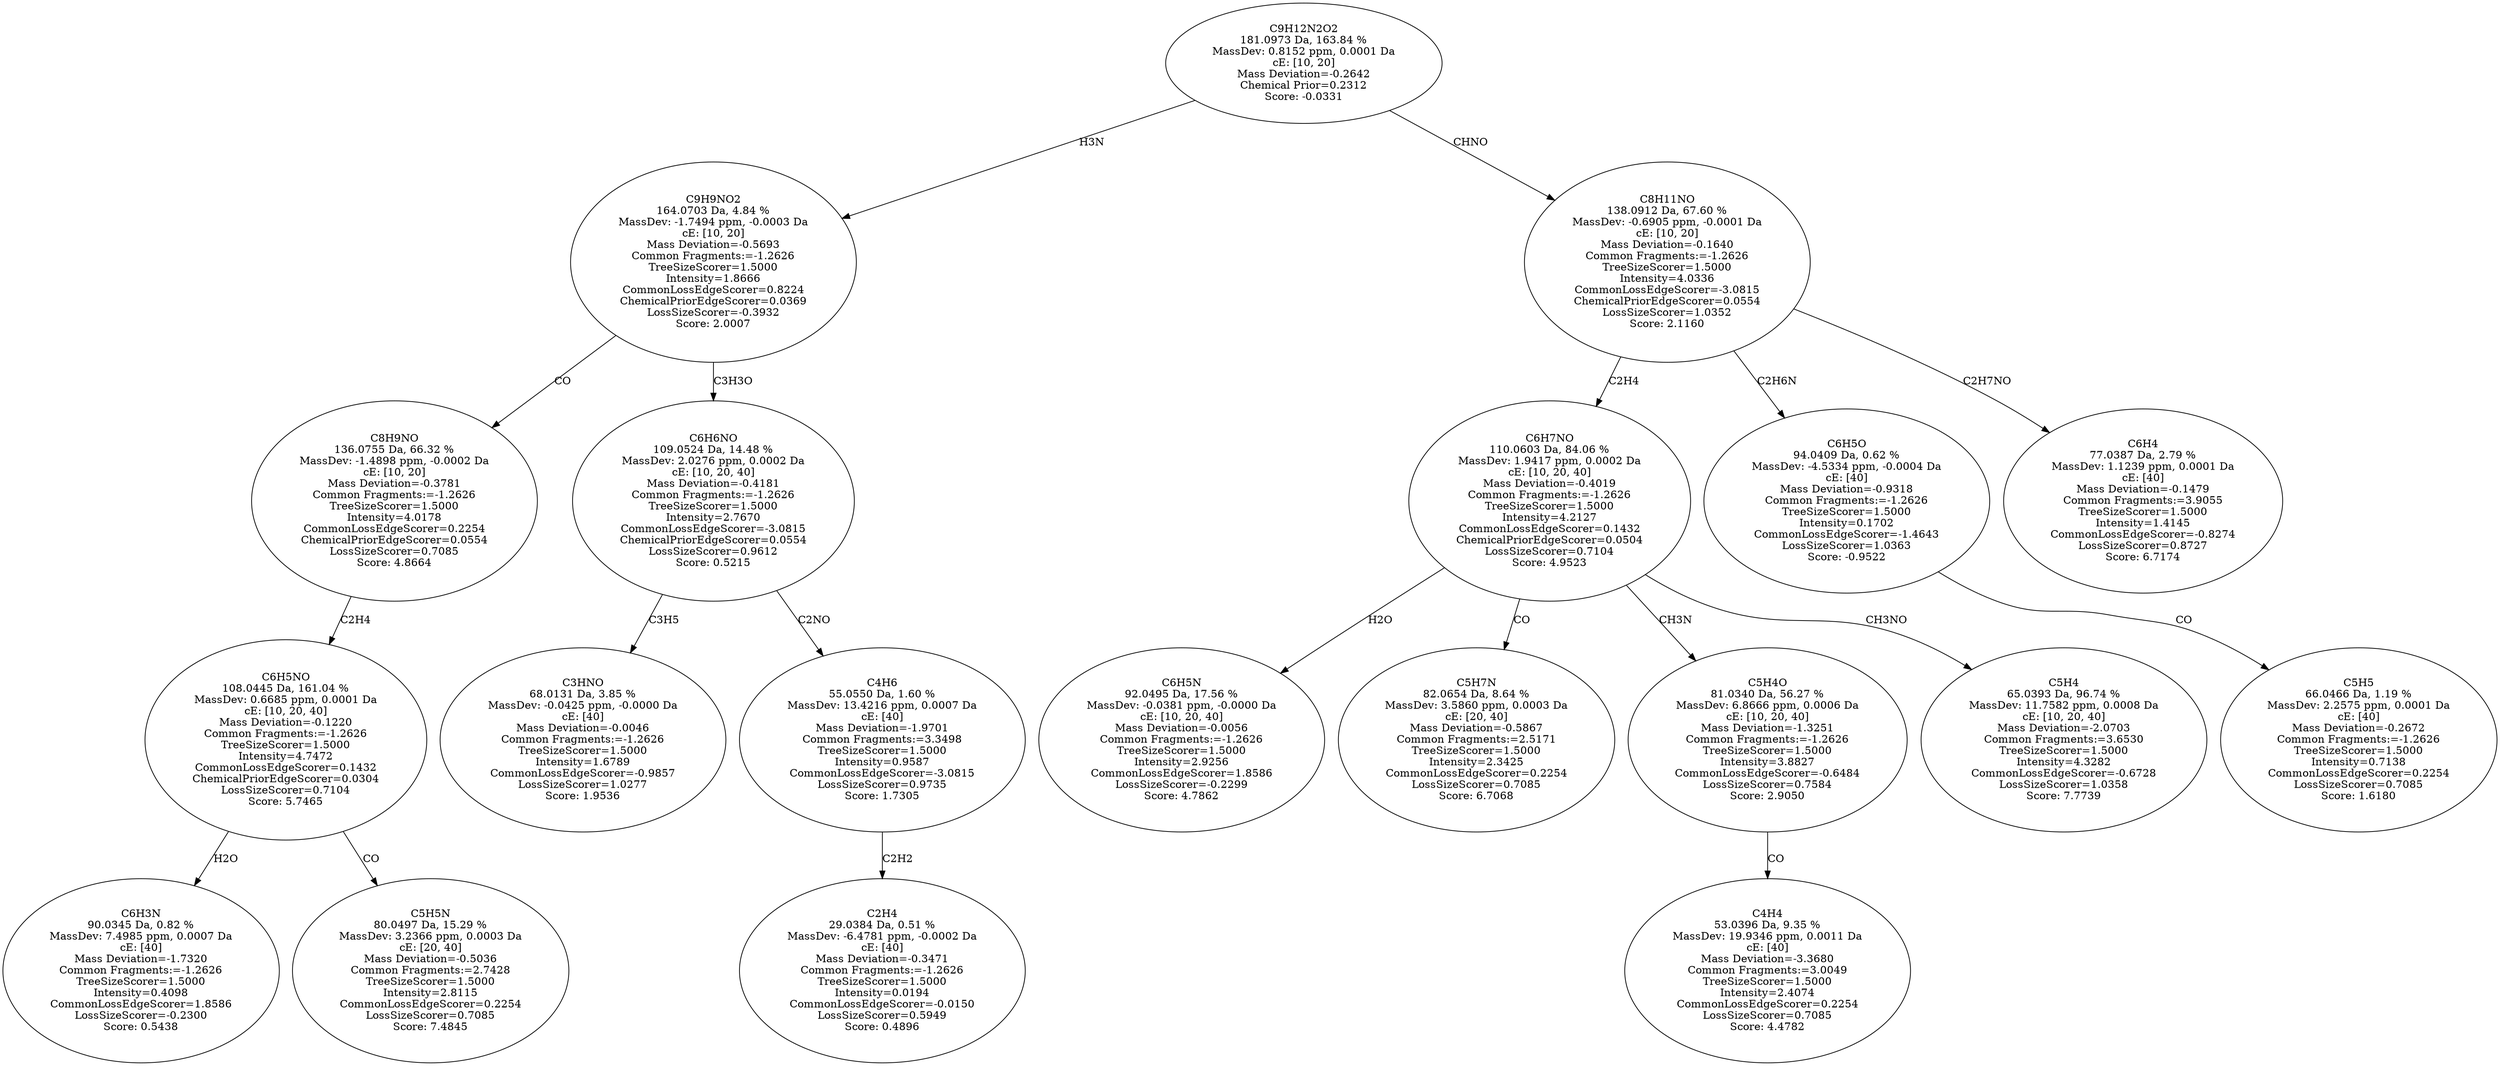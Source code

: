 strict digraph {
v1 [label="C6H3N\n90.0345 Da, 0.82 %\nMassDev: 7.4985 ppm, 0.0007 Da\ncE: [40]\nMass Deviation=-1.7320\nCommon Fragments:=-1.2626\nTreeSizeScorer=1.5000\nIntensity=0.4098\nCommonLossEdgeScorer=1.8586\nLossSizeScorer=-0.2300\nScore: 0.5438"];
v2 [label="C5H5N\n80.0497 Da, 15.29 %\nMassDev: 3.2366 ppm, 0.0003 Da\ncE: [20, 40]\nMass Deviation=-0.5036\nCommon Fragments:=2.7428\nTreeSizeScorer=1.5000\nIntensity=2.8115\nCommonLossEdgeScorer=0.2254\nLossSizeScorer=0.7085\nScore: 7.4845"];
v3 [label="C6H5NO\n108.0445 Da, 161.04 %\nMassDev: 0.6685 ppm, 0.0001 Da\ncE: [10, 20, 40]\nMass Deviation=-0.1220\nCommon Fragments:=-1.2626\nTreeSizeScorer=1.5000\nIntensity=4.7472\nCommonLossEdgeScorer=0.1432\nChemicalPriorEdgeScorer=0.0304\nLossSizeScorer=0.7104\nScore: 5.7465"];
v4 [label="C8H9NO\n136.0755 Da, 66.32 %\nMassDev: -1.4898 ppm, -0.0002 Da\ncE: [10, 20]\nMass Deviation=-0.3781\nCommon Fragments:=-1.2626\nTreeSizeScorer=1.5000\nIntensity=4.0178\nCommonLossEdgeScorer=0.2254\nChemicalPriorEdgeScorer=0.0554\nLossSizeScorer=0.7085\nScore: 4.8664"];
v5 [label="C3HNO\n68.0131 Da, 3.85 %\nMassDev: -0.0425 ppm, -0.0000 Da\ncE: [40]\nMass Deviation=-0.0046\nCommon Fragments:=-1.2626\nTreeSizeScorer=1.5000\nIntensity=1.6789\nCommonLossEdgeScorer=-0.9857\nLossSizeScorer=1.0277\nScore: 1.9536"];
v6 [label="C2H4\n29.0384 Da, 0.51 %\nMassDev: -6.4781 ppm, -0.0002 Da\ncE: [40]\nMass Deviation=-0.3471\nCommon Fragments:=-1.2626\nTreeSizeScorer=1.5000\nIntensity=0.0194\nCommonLossEdgeScorer=-0.0150\nLossSizeScorer=0.5949\nScore: 0.4896"];
v7 [label="C4H6\n55.0550 Da, 1.60 %\nMassDev: 13.4216 ppm, 0.0007 Da\ncE: [40]\nMass Deviation=-1.9701\nCommon Fragments:=3.3498\nTreeSizeScorer=1.5000\nIntensity=0.9587\nCommonLossEdgeScorer=-3.0815\nLossSizeScorer=0.9735\nScore: 1.7305"];
v8 [label="C6H6NO\n109.0524 Da, 14.48 %\nMassDev: 2.0276 ppm, 0.0002 Da\ncE: [10, 20, 40]\nMass Deviation=-0.4181\nCommon Fragments:=-1.2626\nTreeSizeScorer=1.5000\nIntensity=2.7670\nCommonLossEdgeScorer=-3.0815\nChemicalPriorEdgeScorer=0.0554\nLossSizeScorer=0.9612\nScore: 0.5215"];
v9 [label="C9H9NO2\n164.0703 Da, 4.84 %\nMassDev: -1.7494 ppm, -0.0003 Da\ncE: [10, 20]\nMass Deviation=-0.5693\nCommon Fragments:=-1.2626\nTreeSizeScorer=1.5000\nIntensity=1.8666\nCommonLossEdgeScorer=0.8224\nChemicalPriorEdgeScorer=0.0369\nLossSizeScorer=-0.3932\nScore: 2.0007"];
v10 [label="C6H5N\n92.0495 Da, 17.56 %\nMassDev: -0.0381 ppm, -0.0000 Da\ncE: [10, 20, 40]\nMass Deviation=-0.0056\nCommon Fragments:=-1.2626\nTreeSizeScorer=1.5000\nIntensity=2.9256\nCommonLossEdgeScorer=1.8586\nLossSizeScorer=-0.2299\nScore: 4.7862"];
v11 [label="C5H7N\n82.0654 Da, 8.64 %\nMassDev: 3.5860 ppm, 0.0003 Da\ncE: [20, 40]\nMass Deviation=-0.5867\nCommon Fragments:=2.5171\nTreeSizeScorer=1.5000\nIntensity=2.3425\nCommonLossEdgeScorer=0.2254\nLossSizeScorer=0.7085\nScore: 6.7068"];
v12 [label="C4H4\n53.0396 Da, 9.35 %\nMassDev: 19.9346 ppm, 0.0011 Da\ncE: [40]\nMass Deviation=-3.3680\nCommon Fragments:=3.0049\nTreeSizeScorer=1.5000\nIntensity=2.4074\nCommonLossEdgeScorer=0.2254\nLossSizeScorer=0.7085\nScore: 4.4782"];
v13 [label="C5H4O\n81.0340 Da, 56.27 %\nMassDev: 6.8666 ppm, 0.0006 Da\ncE: [10, 20, 40]\nMass Deviation=-1.3251\nCommon Fragments:=-1.2626\nTreeSizeScorer=1.5000\nIntensity=3.8827\nCommonLossEdgeScorer=-0.6484\nLossSizeScorer=0.7584\nScore: 2.9050"];
v14 [label="C5H4\n65.0393 Da, 96.74 %\nMassDev: 11.7582 ppm, 0.0008 Da\ncE: [10, 20, 40]\nMass Deviation=-2.0703\nCommon Fragments:=3.6530\nTreeSizeScorer=1.5000\nIntensity=4.3282\nCommonLossEdgeScorer=-0.6728\nLossSizeScorer=1.0358\nScore: 7.7739"];
v15 [label="C6H7NO\n110.0603 Da, 84.06 %\nMassDev: 1.9417 ppm, 0.0002 Da\ncE: [10, 20, 40]\nMass Deviation=-0.4019\nCommon Fragments:=-1.2626\nTreeSizeScorer=1.5000\nIntensity=4.2127\nCommonLossEdgeScorer=0.1432\nChemicalPriorEdgeScorer=0.0504\nLossSizeScorer=0.7104\nScore: 4.9523"];
v16 [label="C5H5\n66.0466 Da, 1.19 %\nMassDev: 2.2575 ppm, 0.0001 Da\ncE: [40]\nMass Deviation=-0.2672\nCommon Fragments:=-1.2626\nTreeSizeScorer=1.5000\nIntensity=0.7138\nCommonLossEdgeScorer=0.2254\nLossSizeScorer=0.7085\nScore: 1.6180"];
v17 [label="C6H5O\n94.0409 Da, 0.62 %\nMassDev: -4.5334 ppm, -0.0004 Da\ncE: [40]\nMass Deviation=-0.9318\nCommon Fragments:=-1.2626\nTreeSizeScorer=1.5000\nIntensity=0.1702\nCommonLossEdgeScorer=-1.4643\nLossSizeScorer=1.0363\nScore: -0.9522"];
v18 [label="C6H4\n77.0387 Da, 2.79 %\nMassDev: 1.1239 ppm, 0.0001 Da\ncE: [40]\nMass Deviation=-0.1479\nCommon Fragments:=3.9055\nTreeSizeScorer=1.5000\nIntensity=1.4145\nCommonLossEdgeScorer=-0.8274\nLossSizeScorer=0.8727\nScore: 6.7174"];
v19 [label="C8H11NO\n138.0912 Da, 67.60 %\nMassDev: -0.6905 ppm, -0.0001 Da\ncE: [10, 20]\nMass Deviation=-0.1640\nCommon Fragments:=-1.2626\nTreeSizeScorer=1.5000\nIntensity=4.0336\nCommonLossEdgeScorer=-3.0815\nChemicalPriorEdgeScorer=0.0554\nLossSizeScorer=1.0352\nScore: 2.1160"];
v20 [label="C9H12N2O2\n181.0973 Da, 163.84 %\nMassDev: 0.8152 ppm, 0.0001 Da\ncE: [10, 20]\nMass Deviation=-0.2642\nChemical Prior=0.2312\nScore: -0.0331"];
v3 -> v1 [label="H2O"];
v3 -> v2 [label="CO"];
v4 -> v3 [label="C2H4"];
v9 -> v4 [label="CO"];
v8 -> v5 [label="C3H5"];
v7 -> v6 [label="C2H2"];
v8 -> v7 [label="C2NO"];
v9 -> v8 [label="C3H3O"];
v20 -> v9 [label="H3N"];
v15 -> v10 [label="H2O"];
v15 -> v11 [label="CO"];
v13 -> v12 [label="CO"];
v15 -> v13 [label="CH3N"];
v15 -> v14 [label="CH3NO"];
v19 -> v15 [label="C2H4"];
v17 -> v16 [label="CO"];
v19 -> v17 [label="C2H6N"];
v19 -> v18 [label="C2H7NO"];
v20 -> v19 [label="CHNO"];
}